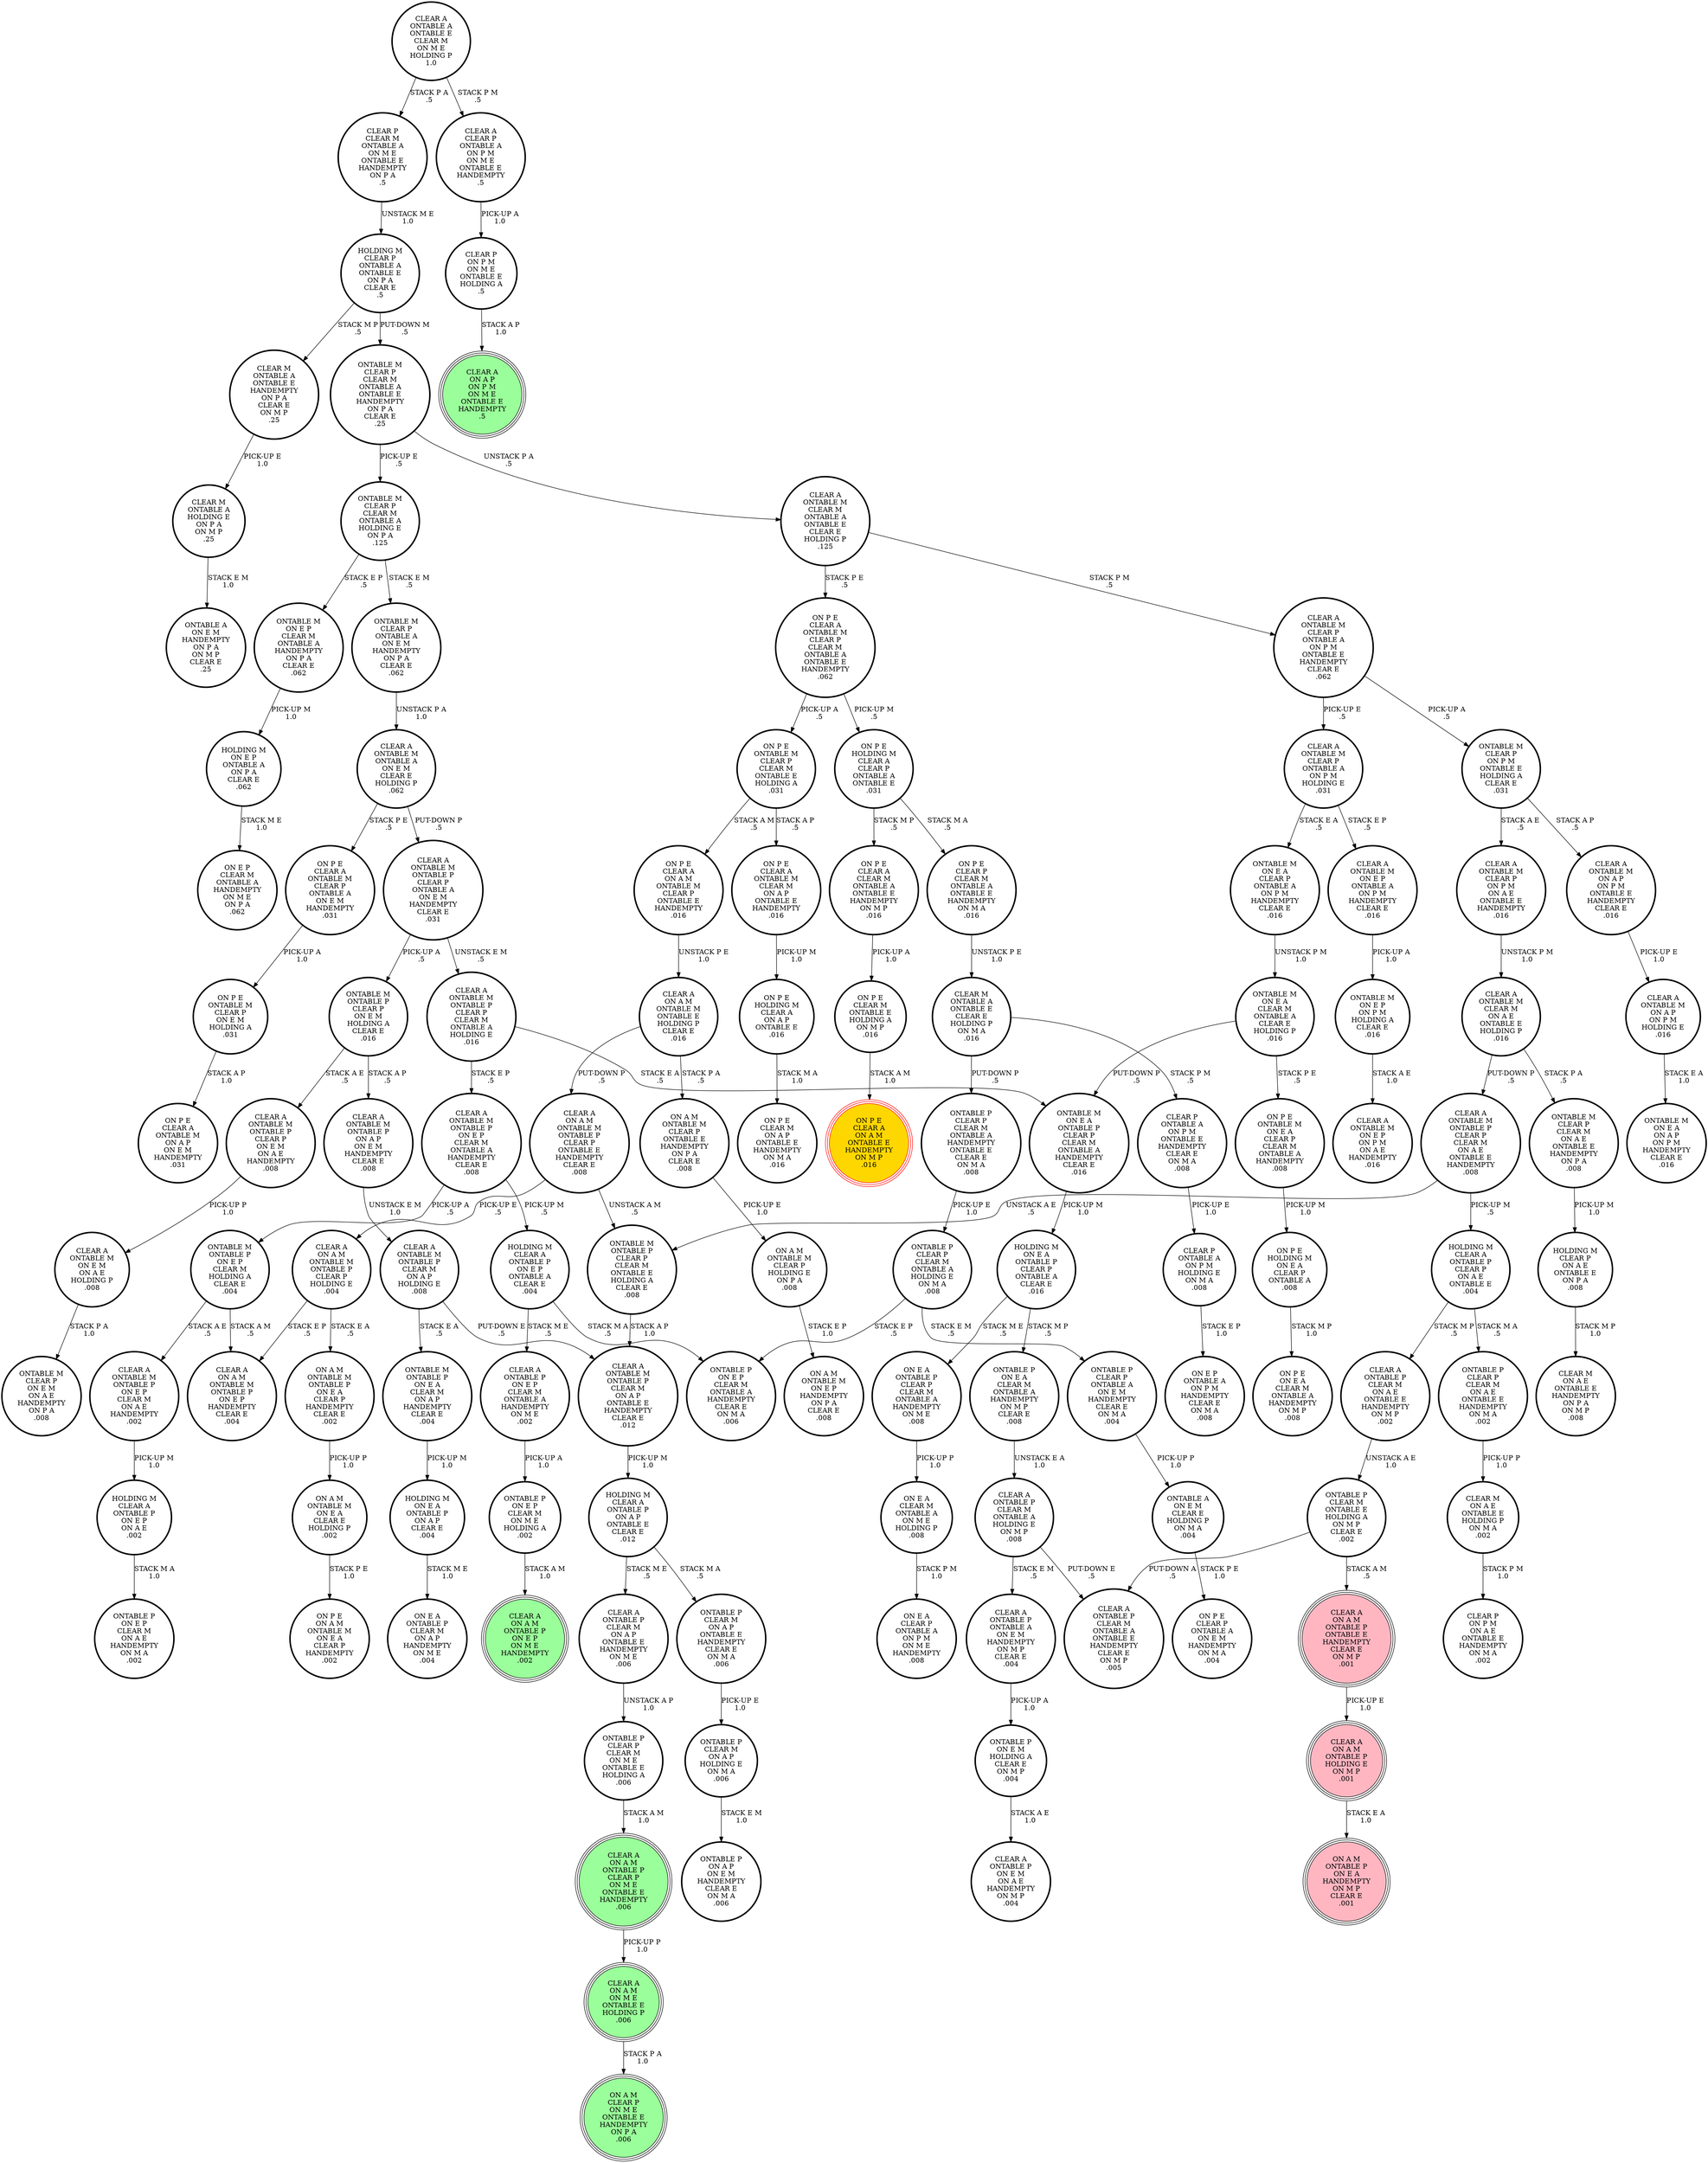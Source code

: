 digraph {
"CLEAR A\nONTABLE M\nCLEAR P\nONTABLE A\nON P M\nONTABLE E\nHANDEMPTY\nCLEAR E\n.062\n" -> "CLEAR A\nONTABLE M\nCLEAR P\nONTABLE A\nON P M\nHOLDING E\n.031\n"[label="PICK-UP E\n.5\n"];
"CLEAR A\nONTABLE M\nCLEAR P\nONTABLE A\nON P M\nONTABLE E\nHANDEMPTY\nCLEAR E\n.062\n" -> "ONTABLE M\nCLEAR P\nON P M\nONTABLE E\nHOLDING A\nCLEAR E\n.031\n"[label="PICK-UP A\n.5\n"];
"ONTABLE M\nON E A\nONTABLE P\nCLEAR P\nCLEAR M\nONTABLE A\nHANDEMPTY\nCLEAR E\n.016\n" -> "HOLDING M\nON E A\nONTABLE P\nCLEAR P\nONTABLE A\nCLEAR E\n.016\n"[label="PICK-UP M\n1.0\n"];
"ON A M\nONTABLE M\nON E A\nCLEAR E\nHOLDING P\n.002\n" -> "ON P E\nON A M\nONTABLE M\nON E A\nCLEAR P\nHANDEMPTY\n.002\n"[label="STACK P E\n1.0\n"];
"HOLDING M\nCLEAR P\nON A E\nONTABLE E\nON P A\n.008\n" -> "CLEAR M\nON A E\nONTABLE E\nHANDEMPTY\nON P A\nON M P\n.008\n"[label="STACK M P\n1.0\n"];
"ONTABLE P\nCLEAR P\nCLEAR M\nON A E\nONTABLE E\nHANDEMPTY\nON M A\n.002\n" -> "CLEAR M\nON A E\nONTABLE E\nHOLDING P\nON M A\n.002\n"[label="PICK-UP P\n1.0\n"];
"CLEAR A\nONTABLE P\nCLEAR M\nON A P\nONTABLE E\nHANDEMPTY\nON M E\n.006\n" -> "ONTABLE P\nCLEAR P\nCLEAR M\nON M E\nONTABLE E\nHOLDING A\n.006\n"[label="UNSTACK A P\n1.0\n"];
"CLEAR A\nONTABLE M\nONTABLE P\nCLEAR P\nCLEAR M\nONTABLE A\nHOLDING E\n.016\n" -> "ONTABLE M\nON E A\nONTABLE P\nCLEAR P\nCLEAR M\nONTABLE A\nHANDEMPTY\nCLEAR E\n.016\n"[label="STACK E A\n.5\n"];
"CLEAR A\nONTABLE M\nONTABLE P\nCLEAR P\nCLEAR M\nONTABLE A\nHOLDING E\n.016\n" -> "CLEAR A\nONTABLE M\nONTABLE P\nON E P\nCLEAR M\nONTABLE A\nHANDEMPTY\nCLEAR E\n.008\n"[label="STACK E P\n.5\n"];
"ONTABLE M\nON E P\nON P M\nHOLDING A\nCLEAR E\n.016\n" -> "CLEAR A\nONTABLE M\nON E P\nON P M\nON A E\nHANDEMPTY\n.016\n"[label="STACK A E\n1.0\n"];
"ON A M\nONTABLE M\nCLEAR P\nONTABLE E\nHANDEMPTY\nON P A\nCLEAR E\n.008\n" -> "ON A M\nONTABLE M\nCLEAR P\nHOLDING E\nON P A\n.008\n"[label="PICK-UP E\n1.0\n"];
"CLEAR A\nON A M\nONTABLE P\nONTABLE E\nHANDEMPTY\nCLEAR E\nON M P\n.001\n" -> "CLEAR A\nON A M\nONTABLE P\nHOLDING E\nON M P\n.001\n"[label="PICK-UP E\n1.0\n"];
"CLEAR A\nONTABLE M\nON E P\nONTABLE A\nON P M\nHANDEMPTY\nCLEAR E\n.016\n" -> "ONTABLE M\nON E P\nON P M\nHOLDING A\nCLEAR E\n.016\n"[label="PICK-UP A\n1.0\n"];
"ON P E\nCLEAR M\nONTABLE E\nHOLDING A\nON M P\n.016\n" -> "ON P E\nCLEAR A\nON A M\nONTABLE E\nHANDEMPTY\nON M P\n.016\n"[label="STACK A M\n1.0\n"];
"ON E A\nCLEAR M\nONTABLE A\nON M E\nHOLDING P\n.008\n" -> "ON E A\nCLEAR P\nONTABLE A\nON P M\nON M E\nHANDEMPTY\n.008\n"[label="STACK P M\n1.0\n"];
"CLEAR A\nONTABLE M\nONTABLE A\nON E M\nCLEAR E\nHOLDING P\n.062\n" -> "ON P E\nCLEAR A\nONTABLE M\nCLEAR P\nONTABLE A\nON E M\nHANDEMPTY\n.031\n"[label="STACK P E\n.5\n"];
"CLEAR A\nONTABLE M\nONTABLE A\nON E M\nCLEAR E\nHOLDING P\n.062\n" -> "CLEAR A\nONTABLE M\nONTABLE P\nCLEAR P\nONTABLE A\nON E M\nHANDEMPTY\nCLEAR E\n.031\n"[label="PUT-DOWN P\n.5\n"];
"HOLDING M\nCLEAR A\nONTABLE P\nCLEAR P\nON A E\nONTABLE E\n.004\n" -> "CLEAR A\nONTABLE P\nCLEAR M\nON A E\nONTABLE E\nHANDEMPTY\nON M P\n.002\n"[label="STACK M P\n.5\n"];
"HOLDING M\nCLEAR A\nONTABLE P\nCLEAR P\nON A E\nONTABLE E\n.004\n" -> "ONTABLE P\nCLEAR P\nCLEAR M\nON A E\nONTABLE E\nHANDEMPTY\nON M A\n.002\n"[label="STACK M A\n.5\n"];
"ONTABLE M\nONTABLE P\nCLEAR P\nON E M\nHOLDING A\nCLEAR E\n.016\n" -> "CLEAR A\nONTABLE M\nONTABLE P\nCLEAR P\nON E M\nON A E\nHANDEMPTY\n.008\n"[label="STACK A E\n.5\n"];
"ONTABLE M\nONTABLE P\nCLEAR P\nON E M\nHOLDING A\nCLEAR E\n.016\n" -> "CLEAR A\nONTABLE M\nONTABLE P\nON A P\nON E M\nHANDEMPTY\nCLEAR E\n.008\n"[label="STACK A P\n.5\n"];
"CLEAR P\nON P M\nON M E\nONTABLE E\nHOLDING A\n.5\n" -> "CLEAR A\nON A P\nON P M\nON M E\nONTABLE E\nHANDEMPTY\n.5\n"[label="STACK A P\n1.0\n"];
"ON P E\nHOLDING M\nCLEAR A\nON A P\nONTABLE E\n.016\n" -> "ON P E\nCLEAR M\nON A P\nONTABLE E\nHANDEMPTY\nON M A\n.016\n"[label="STACK M A\n1.0\n"];
"ONTABLE P\nCLEAR P\nCLEAR M\nON M E\nONTABLE E\nHOLDING A\n.006\n" -> "CLEAR A\nON A M\nONTABLE P\nCLEAR P\nON M E\nONTABLE E\nHANDEMPTY\n.006\n"[label="STACK A M\n1.0\n"];
"ON P E\nONTABLE M\nCLEAR P\nCLEAR M\nONTABLE E\nHOLDING A\n.031\n" -> "ON P E\nCLEAR A\nON A M\nONTABLE M\nCLEAR P\nONTABLE E\nHANDEMPTY\n.016\n"[label="STACK A M\n.5\n"];
"ON P E\nONTABLE M\nCLEAR P\nCLEAR M\nONTABLE E\nHOLDING A\n.031\n" -> "ON P E\nCLEAR A\nONTABLE M\nCLEAR M\nON A P\nONTABLE E\nHANDEMPTY\n.016\n"[label="STACK A P\n.5\n"];
"CLEAR A\nONTABLE P\nON E P\nCLEAR M\nONTABLE A\nHANDEMPTY\nON M E\n.002\n" -> "ONTABLE P\nON E P\nCLEAR M\nON M E\nHOLDING A\n.002\n"[label="PICK-UP A\n1.0\n"];
"ON P E\nCLEAR A\nONTABLE M\nCLEAR P\nCLEAR M\nONTABLE A\nONTABLE E\nHANDEMPTY\n.062\n" -> "ON P E\nHOLDING M\nCLEAR A\nCLEAR P\nONTABLE A\nONTABLE E\n.031\n"[label="PICK-UP M\n.5\n"];
"ON P E\nCLEAR A\nONTABLE M\nCLEAR P\nCLEAR M\nONTABLE A\nONTABLE E\nHANDEMPTY\n.062\n" -> "ON P E\nONTABLE M\nCLEAR P\nCLEAR M\nONTABLE E\nHOLDING A\n.031\n"[label="PICK-UP A\n.5\n"];
"ONTABLE P\nCLEAR P\nONTABLE A\nON E M\nHANDEMPTY\nCLEAR E\nON M A\n.004\n" -> "ONTABLE A\nON E M\nCLEAR E\nHOLDING P\nON M A\n.004\n"[label="PICK-UP P\n1.0\n"];
"ONTABLE M\nON E A\nCLEAR M\nONTABLE A\nCLEAR E\nHOLDING P\n.016\n" -> "ONTABLE M\nON E A\nONTABLE P\nCLEAR P\nCLEAR M\nONTABLE A\nHANDEMPTY\nCLEAR E\n.016\n"[label="PUT-DOWN P\n.5\n"];
"ONTABLE M\nON E A\nCLEAR M\nONTABLE A\nCLEAR E\nHOLDING P\n.016\n" -> "ON P E\nONTABLE M\nON E A\nCLEAR P\nCLEAR M\nONTABLE A\nHANDEMPTY\n.008\n"[label="STACK P E\n.5\n"];
"ON A M\nONTABLE M\nONTABLE P\nON E A\nCLEAR P\nHANDEMPTY\nCLEAR E\n.002\n" -> "ON A M\nONTABLE M\nON E A\nCLEAR E\nHOLDING P\n.002\n"[label="PICK-UP P\n1.0\n"];
"CLEAR M\nONTABLE A\nHOLDING E\nON P A\nON M P\n.25\n" -> "ONTABLE A\nON E M\nHANDEMPTY\nON P A\nON M P\nCLEAR E\n.25\n"[label="STACK E M\n1.0\n"];
"CLEAR A\nONTABLE M\nONTABLE P\nCLEAR M\nON A P\nHOLDING E\n.008\n" -> "ONTABLE M\nONTABLE P\nON E A\nCLEAR M\nON A P\nHANDEMPTY\nCLEAR E\n.004\n"[label="STACK E A\n.5\n"];
"CLEAR A\nONTABLE M\nONTABLE P\nCLEAR M\nON A P\nHOLDING E\n.008\n" -> "CLEAR A\nONTABLE M\nONTABLE P\nCLEAR M\nON A P\nONTABLE E\nHANDEMPTY\nCLEAR E\n.012\n"[label="PUT-DOWN E\n.5\n"];
"ONTABLE M\nONTABLE P\nCLEAR P\nCLEAR M\nONTABLE E\nHOLDING A\nCLEAR E\n.008\n" -> "CLEAR A\nONTABLE M\nONTABLE P\nCLEAR M\nON A P\nONTABLE E\nHANDEMPTY\nCLEAR E\n.012\n"[label="STACK A P\n1.0\n"];
"ONTABLE P\nON E A\nCLEAR M\nONTABLE A\nHANDEMPTY\nON M P\nCLEAR E\n.008\n" -> "CLEAR A\nONTABLE P\nCLEAR M\nONTABLE A\nHOLDING E\nON M P\n.008\n"[label="UNSTACK E A\n1.0\n"];
"CLEAR A\nON A M\nONTABLE M\nONTABLE P\nCLEAR P\nHOLDING E\n.004\n" -> "ON A M\nONTABLE M\nONTABLE P\nON E A\nCLEAR P\nHANDEMPTY\nCLEAR E\n.002\n"[label="STACK E A\n.5\n"];
"CLEAR A\nON A M\nONTABLE M\nONTABLE P\nCLEAR P\nHOLDING E\n.004\n" -> "CLEAR A\nON A M\nONTABLE M\nONTABLE P\nON E P\nHANDEMPTY\nCLEAR E\n.004\n"[label="STACK E P\n.5\n"];
"CLEAR M\nONTABLE A\nONTABLE E\nCLEAR E\nHOLDING P\nON M A\n.016\n" -> "ONTABLE P\nCLEAR P\nCLEAR M\nONTABLE A\nHANDEMPTY\nONTABLE E\nCLEAR E\nON M A\n.008\n"[label="PUT-DOWN P\n.5\n"];
"CLEAR M\nONTABLE A\nONTABLE E\nCLEAR E\nHOLDING P\nON M A\n.016\n" -> "CLEAR P\nONTABLE A\nON P M\nONTABLE E\nHANDEMPTY\nCLEAR E\nON M A\n.008\n"[label="STACK P M\n.5\n"];
"ONTABLE M\nONTABLE P\nON E P\nCLEAR M\nHOLDING A\nCLEAR E\n.004\n" -> "CLEAR A\nON A M\nONTABLE M\nONTABLE P\nON E P\nHANDEMPTY\nCLEAR E\n.004\n"[label="STACK A M\n.5\n"];
"ONTABLE M\nONTABLE P\nON E P\nCLEAR M\nHOLDING A\nCLEAR E\n.004\n" -> "CLEAR A\nONTABLE M\nONTABLE P\nON E P\nCLEAR M\nON A E\nHANDEMPTY\n.002\n"[label="STACK A E\n.5\n"];
"ONTABLE P\nON E P\nCLEAR M\nON M E\nHOLDING A\n.002\n" -> "CLEAR A\nON A M\nONTABLE P\nON E P\nON M E\nHANDEMPTY\n.002\n"[label="STACK A M\n1.0\n"];
"ONTABLE M\nON E A\nCLEAR P\nONTABLE A\nON P M\nHANDEMPTY\nCLEAR E\n.016\n" -> "ONTABLE M\nON E A\nCLEAR M\nONTABLE A\nCLEAR E\nHOLDING P\n.016\n"[label="UNSTACK P M\n1.0\n"];
"CLEAR A\nONTABLE M\nONTABLE P\nCLEAR P\nCLEAR M\nON A E\nONTABLE E\nHANDEMPTY\n.008\n" -> "HOLDING M\nCLEAR A\nONTABLE P\nCLEAR P\nON A E\nONTABLE E\n.004\n"[label="PICK-UP M\n.5\n"];
"CLEAR A\nONTABLE M\nONTABLE P\nCLEAR P\nCLEAR M\nON A E\nONTABLE E\nHANDEMPTY\n.008\n" -> "ONTABLE M\nONTABLE P\nCLEAR P\nCLEAR M\nONTABLE E\nHOLDING A\nCLEAR E\n.008\n"[label="UNSTACK A E\n.5\n"];
"HOLDING M\nCLEAR A\nONTABLE P\nON A P\nONTABLE E\nCLEAR E\n.012\n" -> "ONTABLE P\nCLEAR M\nON A P\nONTABLE E\nHANDEMPTY\nCLEAR E\nON M A\n.006\n"[label="STACK M A\n.5\n"];
"HOLDING M\nCLEAR A\nONTABLE P\nON A P\nONTABLE E\nCLEAR E\n.012\n" -> "CLEAR A\nONTABLE P\nCLEAR M\nON A P\nONTABLE E\nHANDEMPTY\nON M E\n.006\n"[label="STACK M E\n.5\n"];
"ONTABLE P\nCLEAR M\nON A P\nHOLDING E\nON M A\n.006\n" -> "ONTABLE P\nON A P\nON E M\nHANDEMPTY\nCLEAR E\nON M A\n.006\n"[label="STACK E M\n1.0\n"];
"ONTABLE P\nCLEAR M\nON A P\nONTABLE E\nHANDEMPTY\nCLEAR E\nON M A\n.006\n" -> "ONTABLE P\nCLEAR M\nON A P\nHOLDING E\nON M A\n.006\n"[label="PICK-UP E\n1.0\n"];
"ONTABLE M\nCLEAR P\nONTABLE A\nON E M\nHANDEMPTY\nON P A\nCLEAR E\n.062\n" -> "CLEAR A\nONTABLE M\nONTABLE A\nON E M\nCLEAR E\nHOLDING P\n.062\n"[label="UNSTACK P A\n1.0\n"];
"ON P E\nCLEAR A\nON A M\nONTABLE M\nCLEAR P\nONTABLE E\nHANDEMPTY\n.016\n" -> "CLEAR A\nON A M\nONTABLE M\nONTABLE E\nHOLDING P\nCLEAR E\n.016\n"[label="UNSTACK P E\n1.0\n"];
"ONTABLE M\nONTABLE P\nON E A\nCLEAR M\nON A P\nHANDEMPTY\nCLEAR E\n.004\n" -> "HOLDING M\nON E A\nONTABLE P\nON A P\nCLEAR E\n.004\n"[label="PICK-UP M\n1.0\n"];
"ONTABLE P\nON E M\nHOLDING A\nCLEAR E\nON M P\n.004\n" -> "CLEAR A\nONTABLE P\nON E M\nON A E\nHANDEMPTY\nON M P\n.004\n"[label="STACK A E\n1.0\n"];
"ON P E\nCLEAR A\nONTABLE M\nCLEAR P\nONTABLE A\nON E M\nHANDEMPTY\n.031\n" -> "ON P E\nONTABLE M\nCLEAR P\nON E M\nHOLDING A\n.031\n"[label="PICK-UP A\n1.0\n"];
"ONTABLE P\nCLEAR P\nCLEAR M\nONTABLE A\nHANDEMPTY\nONTABLE E\nCLEAR E\nON M A\n.008\n" -> "ONTABLE P\nCLEAR P\nCLEAR M\nONTABLE A\nHOLDING E\nON M A\n.008\n"[label="PICK-UP E\n1.0\n"];
"ONTABLE A\nON E M\nCLEAR E\nHOLDING P\nON M A\n.004\n" -> "ON P E\nCLEAR P\nONTABLE A\nON E M\nHANDEMPTY\nON M A\n.004\n"[label="STACK P E\n1.0\n"];
"ON P E\nCLEAR A\nCLEAR M\nONTABLE A\nONTABLE E\nHANDEMPTY\nON M P\n.016\n" -> "ON P E\nCLEAR M\nONTABLE E\nHOLDING A\nON M P\n.016\n"[label="PICK-UP A\n1.0\n"];
"ON P E\nHOLDING M\nON E A\nCLEAR P\nONTABLE A\n.008\n" -> "ON P E\nON E A\nCLEAR M\nONTABLE A\nHANDEMPTY\nON M P\n.008\n"[label="STACK M P\n1.0\n"];
"CLEAR A\nONTABLE M\nONTABLE P\nON A P\nON E M\nHANDEMPTY\nCLEAR E\n.008\n" -> "CLEAR A\nONTABLE M\nONTABLE P\nCLEAR M\nON A P\nHOLDING E\n.008\n"[label="UNSTACK E M\n1.0\n"];
"CLEAR M\nONTABLE A\nONTABLE E\nHANDEMPTY\nON P A\nCLEAR E\nON M P\n.25\n" -> "CLEAR M\nONTABLE A\nHOLDING E\nON P A\nON M P\n.25\n"[label="PICK-UP E\n1.0\n"];
"ON E A\nONTABLE P\nCLEAR P\nCLEAR M\nONTABLE A\nHANDEMPTY\nON M E\n.008\n" -> "ON E A\nCLEAR M\nONTABLE A\nON M E\nHOLDING P\n.008\n"[label="PICK-UP P\n1.0\n"];
"CLEAR A\nONTABLE M\nON A P\nON P M\nHOLDING E\n.016\n" -> "ONTABLE M\nON E A\nON A P\nON P M\nHANDEMPTY\nCLEAR E\n.016\n"[label="STACK E A\n1.0\n"];
"ONTABLE M\nON E P\nCLEAR M\nONTABLE A\nHANDEMPTY\nON P A\nCLEAR E\n.062\n" -> "HOLDING M\nON E P\nONTABLE A\nON P A\nCLEAR E\n.062\n"[label="PICK-UP M\n1.0\n"];
"ON P E\nONTABLE M\nON E A\nCLEAR P\nCLEAR M\nONTABLE A\nHANDEMPTY\n.008\n" -> "ON P E\nHOLDING M\nON E A\nCLEAR P\nONTABLE A\n.008\n"[label="PICK-UP M\n1.0\n"];
"CLEAR A\nONTABLE M\nONTABLE P\nCLEAR M\nON A P\nONTABLE E\nHANDEMPTY\nCLEAR E\n.012\n" -> "HOLDING M\nCLEAR A\nONTABLE P\nON A P\nONTABLE E\nCLEAR E\n.012\n"[label="PICK-UP M\n1.0\n"];
"CLEAR A\nONTABLE P\nCLEAR M\nONTABLE A\nHOLDING E\nON M P\n.008\n" -> "CLEAR A\nONTABLE P\nONTABLE A\nON E M\nHANDEMPTY\nON M P\nCLEAR E\n.004\n"[label="STACK E M\n.5\n"];
"CLEAR A\nONTABLE P\nCLEAR M\nONTABLE A\nHOLDING E\nON M P\n.008\n" -> "CLEAR A\nONTABLE P\nCLEAR M\nONTABLE A\nONTABLE E\nHANDEMPTY\nCLEAR E\nON M P\n.005\n"[label="PUT-DOWN E\n.5\n"];
"ON P E\nCLEAR A\nONTABLE M\nCLEAR M\nON A P\nONTABLE E\nHANDEMPTY\n.016\n" -> "ON P E\nHOLDING M\nCLEAR A\nON A P\nONTABLE E\n.016\n"[label="PICK-UP M\n1.0\n"];
"CLEAR A\nONTABLE M\nONTABLE P\nON E P\nCLEAR M\nON A E\nHANDEMPTY\n.002\n" -> "HOLDING M\nCLEAR A\nONTABLE P\nON E P\nON A E\n.002\n"[label="PICK-UP M\n1.0\n"];
"CLEAR A\nON A M\nONTABLE P\nHOLDING E\nON M P\n.001\n" -> "ON A M\nONTABLE P\nON E A\nHANDEMPTY\nON M P\nCLEAR E\n.001\n"[label="STACK E A\n1.0\n"];
"CLEAR A\nONTABLE P\nONTABLE A\nON E M\nHANDEMPTY\nON M P\nCLEAR E\n.004\n" -> "ONTABLE P\nON E M\nHOLDING A\nCLEAR E\nON M P\n.004\n"[label="PICK-UP A\n1.0\n"];
"CLEAR P\nONTABLE A\nON P M\nHOLDING E\nON M A\n.008\n" -> "ON E P\nONTABLE A\nON P M\nHANDEMPTY\nCLEAR E\nON M A\n.008\n"[label="STACK E P\n1.0\n"];
"ONTABLE P\nCLEAR P\nCLEAR M\nONTABLE A\nHOLDING E\nON M A\n.008\n" -> "ONTABLE P\nON E P\nCLEAR M\nONTABLE A\nHANDEMPTY\nCLEAR E\nON M A\n.006\n"[label="STACK E P\n.5\n"];
"ONTABLE P\nCLEAR P\nCLEAR M\nONTABLE A\nHOLDING E\nON M A\n.008\n" -> "ONTABLE P\nCLEAR P\nONTABLE A\nON E M\nHANDEMPTY\nCLEAR E\nON M A\n.004\n"[label="STACK E M\n.5\n"];
"CLEAR A\nONTABLE M\nON E M\nON A E\nHOLDING P\n.008\n" -> "ONTABLE M\nCLEAR P\nON E M\nON A E\nHANDEMPTY\nON P A\n.008\n"[label="STACK P A\n1.0\n"];
"ONTABLE M\nCLEAR P\nCLEAR M\nONTABLE A\nONTABLE E\nHANDEMPTY\nON P A\nCLEAR E\n.25\n" -> "CLEAR A\nONTABLE M\nCLEAR M\nONTABLE A\nONTABLE E\nCLEAR E\nHOLDING P\n.125\n"[label="UNSTACK P A\n.5\n"];
"ONTABLE M\nCLEAR P\nCLEAR M\nONTABLE A\nONTABLE E\nHANDEMPTY\nON P A\nCLEAR E\n.25\n" -> "ONTABLE M\nCLEAR P\nCLEAR M\nONTABLE A\nHOLDING E\nON P A\n.125\n"[label="PICK-UP E\n.5\n"];
"ON A M\nONTABLE M\nCLEAR P\nHOLDING E\nON P A\n.008\n" -> "ON A M\nONTABLE M\nON E P\nHANDEMPTY\nON P A\nCLEAR E\n.008\n"[label="STACK E P\n1.0\n"];
"ONTABLE P\nCLEAR M\nONTABLE E\nHOLDING A\nON M P\nCLEAR E\n.002\n" -> "CLEAR A\nON A M\nONTABLE P\nONTABLE E\nHANDEMPTY\nCLEAR E\nON M P\n.001\n"[label="STACK A M\n.5\n"];
"ONTABLE P\nCLEAR M\nONTABLE E\nHOLDING A\nON M P\nCLEAR E\n.002\n" -> "CLEAR A\nONTABLE P\nCLEAR M\nONTABLE A\nONTABLE E\nHANDEMPTY\nCLEAR E\nON M P\n.005\n"[label="PUT-DOWN A\n.5\n"];
"CLEAR M\nON A E\nONTABLE E\nHOLDING P\nON M A\n.002\n" -> "CLEAR P\nON P M\nON A E\nONTABLE E\nHANDEMPTY\nON M A\n.002\n"[label="STACK P M\n1.0\n"];
"CLEAR A\nON A M\nONTABLE M\nONTABLE P\nCLEAR P\nONTABLE E\nHANDEMPTY\nCLEAR E\n.008\n" -> "ONTABLE M\nONTABLE P\nCLEAR P\nCLEAR M\nONTABLE E\nHOLDING A\nCLEAR E\n.008\n"[label="UNSTACK A M\n.5\n"];
"CLEAR A\nON A M\nONTABLE M\nONTABLE P\nCLEAR P\nONTABLE E\nHANDEMPTY\nCLEAR E\n.008\n" -> "CLEAR A\nON A M\nONTABLE M\nONTABLE P\nCLEAR P\nHOLDING E\n.004\n"[label="PICK-UP E\n.5\n"];
"CLEAR A\nON A M\nON M E\nONTABLE E\nHOLDING P\n.006\n" -> "ON A M\nCLEAR P\nON M E\nONTABLE E\nHANDEMPTY\nON P A\n.006\n"[label="STACK P A\n1.0\n"];
"CLEAR A\nON A M\nONTABLE M\nONTABLE E\nHOLDING P\nCLEAR E\n.016\n" -> "ON A M\nONTABLE M\nCLEAR P\nONTABLE E\nHANDEMPTY\nON P A\nCLEAR E\n.008\n"[label="STACK P A\n.5\n"];
"CLEAR A\nON A M\nONTABLE M\nONTABLE E\nHOLDING P\nCLEAR E\n.016\n" -> "CLEAR A\nON A M\nONTABLE M\nONTABLE P\nCLEAR P\nONTABLE E\nHANDEMPTY\nCLEAR E\n.008\n"[label="PUT-DOWN P\n.5\n"];
"ONTABLE M\nCLEAR P\nON P M\nONTABLE E\nHOLDING A\nCLEAR E\n.031\n" -> "CLEAR A\nONTABLE M\nCLEAR P\nON P M\nON A E\nONTABLE E\nHANDEMPTY\n.016\n"[label="STACK A E\n.5\n"];
"ONTABLE M\nCLEAR P\nON P M\nONTABLE E\nHOLDING A\nCLEAR E\n.031\n" -> "CLEAR A\nONTABLE M\nON A P\nON P M\nONTABLE E\nHANDEMPTY\nCLEAR E\n.016\n"[label="STACK A P\n.5\n"];
"ONTABLE M\nCLEAR P\nCLEAR M\nONTABLE A\nHOLDING E\nON P A\n.125\n" -> "ONTABLE M\nON E P\nCLEAR M\nONTABLE A\nHANDEMPTY\nON P A\nCLEAR E\n.062\n"[label="STACK E P\n.5\n"];
"ONTABLE M\nCLEAR P\nCLEAR M\nONTABLE A\nHOLDING E\nON P A\n.125\n" -> "ONTABLE M\nCLEAR P\nONTABLE A\nON E M\nHANDEMPTY\nON P A\nCLEAR E\n.062\n"[label="STACK E M\n.5\n"];
"CLEAR A\nONTABLE M\nONTABLE P\nON E P\nCLEAR M\nONTABLE A\nHANDEMPTY\nCLEAR E\n.008\n" -> "HOLDING M\nCLEAR A\nONTABLE P\nON E P\nONTABLE A\nCLEAR E\n.004\n"[label="PICK-UP M\n.5\n"];
"CLEAR A\nONTABLE M\nONTABLE P\nON E P\nCLEAR M\nONTABLE A\nHANDEMPTY\nCLEAR E\n.008\n" -> "ONTABLE M\nONTABLE P\nON E P\nCLEAR M\nHOLDING A\nCLEAR E\n.004\n"[label="PICK-UP A\n.5\n"];
"CLEAR A\nONTABLE M\nCLEAR M\nON A E\nONTABLE E\nHOLDING P\n.016\n" -> "ONTABLE M\nCLEAR P\nCLEAR M\nON A E\nONTABLE E\nHANDEMPTY\nON P A\n.008\n"[label="STACK P A\n.5\n"];
"CLEAR A\nONTABLE M\nCLEAR M\nON A E\nONTABLE E\nHOLDING P\n.016\n" -> "CLEAR A\nONTABLE M\nONTABLE P\nCLEAR P\nCLEAR M\nON A E\nONTABLE E\nHANDEMPTY\n.008\n"[label="PUT-DOWN P\n.5\n"];
"ON P E\nONTABLE M\nCLEAR P\nON E M\nHOLDING A\n.031\n" -> "ON P E\nCLEAR A\nONTABLE M\nON A P\nON E M\nHANDEMPTY\n.031\n"[label="STACK A P\n1.0\n"];
"CLEAR A\nONTABLE M\nCLEAR P\nONTABLE A\nON P M\nHOLDING E\n.031\n" -> "CLEAR A\nONTABLE M\nON E P\nONTABLE A\nON P M\nHANDEMPTY\nCLEAR E\n.016\n"[label="STACK E P\n.5\n"];
"CLEAR A\nONTABLE M\nCLEAR P\nONTABLE A\nON P M\nHOLDING E\n.031\n" -> "ONTABLE M\nON E A\nCLEAR P\nONTABLE A\nON P M\nHANDEMPTY\nCLEAR E\n.016\n"[label="STACK E A\n.5\n"];
"CLEAR A\nONTABLE M\nCLEAR P\nON P M\nON A E\nONTABLE E\nHANDEMPTY\n.016\n" -> "CLEAR A\nONTABLE M\nCLEAR M\nON A E\nONTABLE E\nHOLDING P\n.016\n"[label="UNSTACK P M\n1.0\n"];
"CLEAR A\nCLEAR P\nONTABLE A\nON P M\nON M E\nONTABLE E\nHANDEMPTY\n.5\n" -> "CLEAR P\nON P M\nON M E\nONTABLE E\nHOLDING A\n.5\n"[label="PICK-UP A\n1.0\n"];
"CLEAR A\nONTABLE P\nCLEAR M\nON A E\nONTABLE E\nHANDEMPTY\nON M P\n.002\n" -> "ONTABLE P\nCLEAR M\nONTABLE E\nHOLDING A\nON M P\nCLEAR E\n.002\n"[label="UNSTACK A E\n1.0\n"];
"CLEAR A\nONTABLE M\nON A P\nON P M\nONTABLE E\nHANDEMPTY\nCLEAR E\n.016\n" -> "CLEAR A\nONTABLE M\nON A P\nON P M\nHOLDING E\n.016\n"[label="PICK-UP E\n1.0\n"];
"CLEAR P\nONTABLE A\nON P M\nONTABLE E\nHANDEMPTY\nCLEAR E\nON M A\n.008\n" -> "CLEAR P\nONTABLE A\nON P M\nHOLDING E\nON M A\n.008\n"[label="PICK-UP E\n1.0\n"];
"CLEAR A\nONTABLE M\nCLEAR M\nONTABLE A\nONTABLE E\nCLEAR E\nHOLDING P\n.125\n" -> "ON P E\nCLEAR A\nONTABLE M\nCLEAR P\nCLEAR M\nONTABLE A\nONTABLE E\nHANDEMPTY\n.062\n"[label="STACK P E\n.5\n"];
"CLEAR A\nONTABLE M\nCLEAR M\nONTABLE A\nONTABLE E\nCLEAR E\nHOLDING P\n.125\n" -> "CLEAR A\nONTABLE M\nCLEAR P\nONTABLE A\nON P M\nONTABLE E\nHANDEMPTY\nCLEAR E\n.062\n"[label="STACK P M\n.5\n"];
"CLEAR P\nCLEAR M\nONTABLE A\nON M E\nONTABLE E\nHANDEMPTY\nON P A\n.5\n" -> "HOLDING M\nCLEAR P\nONTABLE A\nONTABLE E\nON P A\nCLEAR E\n.5\n"[label="UNSTACK M E\n1.0\n"];
"CLEAR A\nON A M\nONTABLE P\nCLEAR P\nON M E\nONTABLE E\nHANDEMPTY\n.006\n" -> "CLEAR A\nON A M\nON M E\nONTABLE E\nHOLDING P\n.006\n"[label="PICK-UP P\n1.0\n"];
"HOLDING M\nCLEAR A\nONTABLE P\nON E P\nONTABLE A\nCLEAR E\n.004\n" -> "CLEAR A\nONTABLE P\nON E P\nCLEAR M\nONTABLE A\nHANDEMPTY\nON M E\n.002\n"[label="STACK M E\n.5\n"];
"HOLDING M\nCLEAR A\nONTABLE P\nON E P\nONTABLE A\nCLEAR E\n.004\n" -> "ONTABLE P\nON E P\nCLEAR M\nONTABLE A\nHANDEMPTY\nCLEAR E\nON M A\n.006\n"[label="STACK M A\n.5\n"];
"HOLDING M\nON E A\nONTABLE P\nON A P\nCLEAR E\n.004\n" -> "ON E A\nONTABLE P\nCLEAR M\nON A P\nHANDEMPTY\nON M E\n.004\n"[label="STACK M E\n1.0\n"];
"ONTABLE M\nCLEAR P\nCLEAR M\nON A E\nONTABLE E\nHANDEMPTY\nON P A\n.008\n" -> "HOLDING M\nCLEAR P\nON A E\nONTABLE E\nON P A\n.008\n"[label="PICK-UP M\n1.0\n"];
"HOLDING M\nCLEAR P\nONTABLE A\nONTABLE E\nON P A\nCLEAR E\n.5\n" -> "ONTABLE M\nCLEAR P\nCLEAR M\nONTABLE A\nONTABLE E\nHANDEMPTY\nON P A\nCLEAR E\n.25\n"[label="PUT-DOWN M\n.5\n"];
"HOLDING M\nCLEAR P\nONTABLE A\nONTABLE E\nON P A\nCLEAR E\n.5\n" -> "CLEAR M\nONTABLE A\nONTABLE E\nHANDEMPTY\nON P A\nCLEAR E\nON M P\n.25\n"[label="STACK M P\n.5\n"];
"CLEAR A\nONTABLE M\nONTABLE P\nCLEAR P\nONTABLE A\nON E M\nHANDEMPTY\nCLEAR E\n.031\n" -> "CLEAR A\nONTABLE M\nONTABLE P\nCLEAR P\nCLEAR M\nONTABLE A\nHOLDING E\n.016\n"[label="UNSTACK E M\n.5\n"];
"CLEAR A\nONTABLE M\nONTABLE P\nCLEAR P\nONTABLE A\nON E M\nHANDEMPTY\nCLEAR E\n.031\n" -> "ONTABLE M\nONTABLE P\nCLEAR P\nON E M\nHOLDING A\nCLEAR E\n.016\n"[label="PICK-UP A\n.5\n"];
"HOLDING M\nON E A\nONTABLE P\nCLEAR P\nONTABLE A\nCLEAR E\n.016\n" -> "ONTABLE P\nON E A\nCLEAR M\nONTABLE A\nHANDEMPTY\nON M P\nCLEAR E\n.008\n"[label="STACK M P\n.5\n"];
"HOLDING M\nON E A\nONTABLE P\nCLEAR P\nONTABLE A\nCLEAR E\n.016\n" -> "ON E A\nONTABLE P\nCLEAR P\nCLEAR M\nONTABLE A\nHANDEMPTY\nON M E\n.008\n"[label="STACK M E\n.5\n"];
"CLEAR A\nONTABLE A\nONTABLE E\nCLEAR M\nON M E\nHOLDING P\n1.0\n" -> "CLEAR A\nCLEAR P\nONTABLE A\nON P M\nON M E\nONTABLE E\nHANDEMPTY\n.5\n"[label="STACK P M\n.5\n"];
"CLEAR A\nONTABLE A\nONTABLE E\nCLEAR M\nON M E\nHOLDING P\n1.0\n" -> "CLEAR P\nCLEAR M\nONTABLE A\nON M E\nONTABLE E\nHANDEMPTY\nON P A\n.5\n"[label="STACK P A\n.5\n"];
"ON P E\nHOLDING M\nCLEAR A\nCLEAR P\nONTABLE A\nONTABLE E\n.031\n" -> "ON P E\nCLEAR A\nCLEAR M\nONTABLE A\nONTABLE E\nHANDEMPTY\nON M P\n.016\n"[label="STACK M P\n.5\n"];
"ON P E\nHOLDING M\nCLEAR A\nCLEAR P\nONTABLE A\nONTABLE E\n.031\n" -> "ON P E\nCLEAR P\nCLEAR M\nONTABLE A\nONTABLE E\nHANDEMPTY\nON M A\n.016\n"[label="STACK M A\n.5\n"];
"ON P E\nCLEAR P\nCLEAR M\nONTABLE A\nONTABLE E\nHANDEMPTY\nON M A\n.016\n" -> "CLEAR M\nONTABLE A\nONTABLE E\nCLEAR E\nHOLDING P\nON M A\n.016\n"[label="UNSTACK P E\n1.0\n"];
"HOLDING M\nON E P\nONTABLE A\nON P A\nCLEAR E\n.062\n" -> "ON E P\nCLEAR M\nONTABLE A\nHANDEMPTY\nON M E\nON P A\n.062\n"[label="STACK M E\n1.0\n"];
"CLEAR A\nONTABLE M\nONTABLE P\nCLEAR P\nON E M\nON A E\nHANDEMPTY\n.008\n" -> "CLEAR A\nONTABLE M\nON E M\nON A E\nHOLDING P\n.008\n"[label="PICK-UP P\n1.0\n"];
"HOLDING M\nCLEAR A\nONTABLE P\nON E P\nON A E\n.002\n" -> "ONTABLE P\nON E P\nCLEAR M\nON A E\nHANDEMPTY\nON M A\n.002\n"[label="STACK M A\n1.0\n"];
"ON A M\nONTABLE P\nON E A\nHANDEMPTY\nON M P\nCLEAR E\n.001\n" [shape=circle, style=filled, fillcolor=lightpink, peripheries=3];
"ON P E\nCLEAR M\nON A P\nONTABLE E\nHANDEMPTY\nON M A\n.016\n" [shape=circle, penwidth=3];
"CLEAR A\nONTABLE P\nON E M\nON A E\nHANDEMPTY\nON M P\n.004\n" [shape=circle, penwidth=3];
"ON E A\nONTABLE P\nCLEAR M\nON A P\nHANDEMPTY\nON M E\n.004\n" [shape=circle, penwidth=3];
"ON P E\nON A M\nONTABLE M\nON E A\nCLEAR P\nHANDEMPTY\n.002\n" [shape=circle, penwidth=3];
"ON P E\nON E A\nCLEAR M\nONTABLE A\nHANDEMPTY\nON M P\n.008\n" [shape=circle, penwidth=3];
"CLEAR A\nON A P\nON P M\nON M E\nONTABLE E\nHANDEMPTY\n.5\n" [shape=circle, style=filled, fillcolor=palegreen1, peripheries=3];
"ON A M\nCLEAR P\nON M E\nONTABLE E\nHANDEMPTY\nON P A\n.006\n" [shape=circle, style=filled, fillcolor=palegreen1, peripheries=3];
"ONTABLE P\nON E P\nCLEAR M\nONTABLE A\nHANDEMPTY\nCLEAR E\nON M A\n.006\n" [shape=circle, penwidth=3];
"ON P E\nCLEAR A\nONTABLE M\nON A P\nON E M\nHANDEMPTY\n.031\n" [shape=circle, penwidth=3];
"ONTABLE P\nON A P\nON E M\nHANDEMPTY\nCLEAR E\nON M A\n.006\n" [shape=circle, penwidth=3];
"ONTABLE A\nON E M\nHANDEMPTY\nON P A\nON M P\nCLEAR E\n.25\n" [shape=circle, penwidth=3];
"CLEAR A\nONTABLE P\nCLEAR M\nONTABLE A\nONTABLE E\nHANDEMPTY\nCLEAR E\nON M P\n.005\n" [shape=circle, penwidth=3];
"CLEAR A\nON A M\nONTABLE P\nON E P\nON M E\nHANDEMPTY\n.002\n" [shape=circle, style=filled, fillcolor=palegreen1, peripheries=3];
"CLEAR M\nON A E\nONTABLE E\nHANDEMPTY\nON P A\nON M P\n.008\n" [shape=circle, penwidth=3];
"ON A M\nONTABLE M\nON E P\nHANDEMPTY\nON P A\nCLEAR E\n.008\n" [shape=circle, penwidth=3];
"ON P E\nCLEAR A\nON A M\nONTABLE E\nHANDEMPTY\nON M P\n.016\n" [shape=circle, style=filled color=red, fillcolor=gold, peripheries=3];
"CLEAR A\nONTABLE M\nON E P\nON P M\nON A E\nHANDEMPTY\n.016\n" [shape=circle, penwidth=3];
"CLEAR A\nON A M\nONTABLE M\nONTABLE P\nON E P\nHANDEMPTY\nCLEAR E\n.004\n" [shape=circle, penwidth=3];
"ON E P\nCLEAR M\nONTABLE A\nHANDEMPTY\nON M E\nON P A\n.062\n" [shape=circle, penwidth=3];
"ONTABLE M\nCLEAR P\nON E M\nON A E\nHANDEMPTY\nON P A\n.008\n" [shape=circle, penwidth=3];
"ONTABLE M\nON E A\nON A P\nON P M\nHANDEMPTY\nCLEAR E\n.016\n" [shape=circle, penwidth=3];
"ONTABLE P\nON E P\nCLEAR M\nON A E\nHANDEMPTY\nON M A\n.002\n" [shape=circle, penwidth=3];
"CLEAR P\nON P M\nON A E\nONTABLE E\nHANDEMPTY\nON M A\n.002\n" [shape=circle, penwidth=3];
"ON E A\nCLEAR P\nONTABLE A\nON P M\nON M E\nHANDEMPTY\n.008\n" [shape=circle, penwidth=3];
"ON E P\nONTABLE A\nON P M\nHANDEMPTY\nCLEAR E\nON M A\n.008\n" [shape=circle, penwidth=3];
"ON P E\nCLEAR P\nONTABLE A\nON E M\nHANDEMPTY\nON M A\n.004\n" [shape=circle, penwidth=3];
"CLEAR A\nONTABLE M\nONTABLE P\nCLEAR P\nCLEAR M\nON A E\nONTABLE E\nHANDEMPTY\n.008\n" [shape=circle, penwidth=3];
"ONTABLE M\nCLEAR P\nCLEAR M\nONTABLE A\nONTABLE E\nHANDEMPTY\nON P A\nCLEAR E\n.25\n" [shape=circle, penwidth=3];
"ONTABLE M\nONTABLE P\nCLEAR P\nON E M\nHOLDING A\nCLEAR E\n.016\n" [shape=circle, penwidth=3];
"ONTABLE P\nCLEAR P\nCLEAR M\nON A E\nONTABLE E\nHANDEMPTY\nON M A\n.002\n" [shape=circle, penwidth=3];
"ONTABLE M\nONTABLE P\nCLEAR P\nCLEAR M\nONTABLE E\nHOLDING A\nCLEAR E\n.008\n" [shape=circle, penwidth=3];
"ON P E\nCLEAR P\nCLEAR M\nONTABLE A\nONTABLE E\nHANDEMPTY\nON M A\n.016\n" [shape=circle, penwidth=3];
"ON A M\nONTABLE P\nON E A\nHANDEMPTY\nON M P\nCLEAR E\n.001\n" [shape=circle, style=filled, fillcolor=lightpink, peripheries=3];
"CLEAR A\nONTABLE M\nON A P\nON P M\nHOLDING E\n.016\n" [shape=circle, penwidth=3];
"ON P E\nCLEAR M\nON A P\nONTABLE E\nHANDEMPTY\nON M A\n.016\n" [shape=circle, penwidth=3];
"CLEAR A\nONTABLE P\nON E M\nON A E\nHANDEMPTY\nON M P\n.004\n" [shape=circle, penwidth=3];
"ONTABLE P\nCLEAR M\nONTABLE E\nHOLDING A\nON M P\nCLEAR E\n.002\n" [shape=circle, penwidth=3];
"CLEAR A\nONTABLE P\nCLEAR M\nON A P\nONTABLE E\nHANDEMPTY\nON M E\n.006\n" [shape=circle, penwidth=3];
"ON E A\nONTABLE P\nCLEAR M\nON A P\nHANDEMPTY\nON M E\n.004\n" [shape=circle, penwidth=3];
"CLEAR A\nON A M\nONTABLE P\nCLEAR P\nON M E\nONTABLE E\nHANDEMPTY\n.006\n" [shape=circle, style=filled, fillcolor=palegreen1, peripheries=3];
"ONTABLE M\nON E A\nCLEAR P\nONTABLE A\nON P M\nHANDEMPTY\nCLEAR E\n.016\n" [shape=circle, penwidth=3];
"ON A M\nONTABLE M\nCLEAR P\nONTABLE E\nHANDEMPTY\nON P A\nCLEAR E\n.008\n" [shape=circle, penwidth=3];
"ON A M\nONTABLE M\nON E A\nCLEAR E\nHOLDING P\n.002\n" [shape=circle, penwidth=3];
"ONTABLE P\nCLEAR P\nONTABLE A\nON E M\nHANDEMPTY\nCLEAR E\nON M A\n.004\n" [shape=circle, penwidth=3];
"ON E A\nONTABLE P\nCLEAR P\nCLEAR M\nONTABLE A\nHANDEMPTY\nON M E\n.008\n" [shape=circle, penwidth=3];
"ON P E\nON A M\nONTABLE M\nON E A\nCLEAR P\nHANDEMPTY\n.002\n" [shape=circle, penwidth=3];
"ON P E\nON E A\nCLEAR M\nONTABLE A\nHANDEMPTY\nON M P\n.008\n" [shape=circle, penwidth=3];
"CLEAR A\nON A P\nON P M\nON M E\nONTABLE E\nHANDEMPTY\n.5\n" [shape=circle, style=filled, fillcolor=palegreen1, peripheries=3];
"ON A M\nCLEAR P\nON M E\nONTABLE E\nHANDEMPTY\nON P A\n.006\n" [shape=circle, style=filled, fillcolor=palegreen1, peripheries=3];
"ON P E\nONTABLE M\nCLEAR P\nCLEAR M\nONTABLE E\nHOLDING A\n.031\n" [shape=circle, penwidth=3];
"ONTABLE P\nON E P\nCLEAR M\nONTABLE A\nHANDEMPTY\nCLEAR E\nON M A\n.006\n" [shape=circle, penwidth=3];
"CLEAR A\nONTABLE P\nCLEAR M\nON A E\nONTABLE E\nHANDEMPTY\nON M P\n.002\n" [shape=circle, penwidth=3];
"ON P E\nCLEAR A\nONTABLE M\nCLEAR P\nCLEAR M\nONTABLE A\nONTABLE E\nHANDEMPTY\n.062\n" [shape=circle, penwidth=3];
"CLEAR A\nONTABLE M\nCLEAR M\nON A E\nONTABLE E\nHOLDING P\n.016\n" [shape=circle, penwidth=3];
"ONTABLE P\nON E M\nHOLDING A\nCLEAR E\nON M P\n.004\n" [shape=circle, penwidth=3];
"CLEAR M\nONTABLE A\nONTABLE E\nHANDEMPTY\nON P A\nCLEAR E\nON M P\n.25\n" [shape=circle, penwidth=3];
"CLEAR A\nONTABLE M\nCLEAR M\nONTABLE A\nONTABLE E\nCLEAR E\nHOLDING P\n.125\n" [shape=circle, penwidth=3];
"CLEAR A\nONTABLE P\nON E P\nCLEAR M\nONTABLE A\nHANDEMPTY\nON M E\n.002\n" [shape=circle, penwidth=3];
"CLEAR A\nONTABLE M\nCLEAR P\nONTABLE A\nON P M\nONTABLE E\nHANDEMPTY\nCLEAR E\n.062\n" [shape=circle, penwidth=3];
"CLEAR A\nONTABLE P\nONTABLE A\nON E M\nHANDEMPTY\nON M P\nCLEAR E\n.004\n" [shape=circle, penwidth=3];
"CLEAR M\nONTABLE A\nHOLDING E\nON P A\nON M P\n.25\n" [shape=circle, penwidth=3];
"CLEAR P\nONTABLE A\nON P M\nHOLDING E\nON M A\n.008\n" [shape=circle, penwidth=3];
"ONTABLE M\nCLEAR P\nCLEAR M\nON A E\nONTABLE E\nHANDEMPTY\nON P A\n.008\n" [shape=circle, penwidth=3];
"CLEAR A\nONTABLE M\nONTABLE P\nCLEAR M\nON A P\nHOLDING E\n.008\n" [shape=circle, penwidth=3];
"HOLDING M\nCLEAR A\nONTABLE P\nON A P\nONTABLE E\nCLEAR E\n.012\n" [shape=circle, penwidth=3];
"HOLDING M\nCLEAR A\nONTABLE P\nON E P\nON A E\n.002\n" [shape=circle, penwidth=3];
"ONTABLE M\nCLEAR P\nON P M\nONTABLE E\nHOLDING A\nCLEAR E\n.031\n" [shape=circle, penwidth=3];
"ON P E\nCLEAR A\nONTABLE M\nON A P\nON E M\nHANDEMPTY\n.031\n" [shape=circle, penwidth=3];
"ONTABLE P\nCLEAR P\nCLEAR M\nONTABLE A\nHOLDING E\nON M A\n.008\n" [shape=circle, penwidth=3];
"ONTABLE P\nCLEAR M\nON A P\nHOLDING E\nON M A\n.006\n" [shape=circle, penwidth=3];
"ONTABLE P\nON A P\nON E M\nHANDEMPTY\nCLEAR E\nON M A\n.006\n" [shape=circle, penwidth=3];
"ON P E\nHOLDING M\nON E A\nCLEAR P\nONTABLE A\n.008\n" [shape=circle, penwidth=3];
"ONTABLE M\nONTABLE P\nON E A\nCLEAR M\nON A P\nHANDEMPTY\nCLEAR E\n.004\n" [shape=circle, penwidth=3];
"ON P E\nONTABLE M\nCLEAR P\nON E M\nHOLDING A\n.031\n" [shape=circle, penwidth=3];
"ONTABLE A\nON E M\nHANDEMPTY\nON P A\nON M P\nCLEAR E\n.25\n" [shape=circle, penwidth=3];
"CLEAR A\nONTABLE P\nCLEAR M\nONTABLE A\nONTABLE E\nHANDEMPTY\nCLEAR E\nON M P\n.005\n" [shape=circle, penwidth=3];
"CLEAR A\nON A M\nONTABLE P\nON E P\nON M E\nHANDEMPTY\n.002\n" [shape=circle, style=filled, fillcolor=palegreen1, peripheries=3];
"CLEAR A\nONTABLE M\nONTABLE P\nCLEAR P\nCLEAR M\nONTABLE A\nHOLDING E\n.016\n" [shape=circle, penwidth=3];
"CLEAR A\nONTABLE M\nONTABLE P\nON E P\nCLEAR M\nONTABLE A\nHANDEMPTY\nCLEAR E\n.008\n" [shape=circle, penwidth=3];
"HOLDING M\nCLEAR A\nONTABLE P\nON E P\nONTABLE A\nCLEAR E\n.004\n" [shape=circle, penwidth=3];
"ONTABLE A\nON E M\nCLEAR E\nHOLDING P\nON M A\n.004\n" [shape=circle, penwidth=3];
"ON E A\nCLEAR M\nONTABLE A\nON M E\nHOLDING P\n.008\n" [shape=circle, penwidth=3];
"ON P E\nHOLDING M\nCLEAR A\nCLEAR P\nONTABLE A\nONTABLE E\n.031\n" [shape=circle, penwidth=3];
"CLEAR M\nON A E\nONTABLE E\nHANDEMPTY\nON P A\nON M P\n.008\n" [shape=circle, penwidth=3];
"CLEAR A\nONTABLE M\nCLEAR P\nONTABLE A\nON P M\nHOLDING E\n.031\n" [shape=circle, penwidth=3];
"CLEAR A\nONTABLE M\nONTABLE P\nCLEAR P\nON E M\nON A E\nHANDEMPTY\n.008\n" [shape=circle, penwidth=3];
"ON A M\nONTABLE M\nON E P\nHANDEMPTY\nON P A\nCLEAR E\n.008\n" [shape=circle, penwidth=3];
"CLEAR P\nON P M\nON M E\nONTABLE E\nHOLDING A\n.5\n" [shape=circle, penwidth=3];
"ON P E\nONTABLE M\nON E A\nCLEAR P\nCLEAR M\nONTABLE A\nHANDEMPTY\n.008\n" [shape=circle, penwidth=3];
"ON P E\nHOLDING M\nCLEAR A\nON A P\nONTABLE E\n.016\n" [shape=circle, penwidth=3];
"ONTABLE M\nON E A\nCLEAR M\nONTABLE A\nCLEAR E\nHOLDING P\n.016\n" [shape=circle, penwidth=3];
"CLEAR A\nONTABLE M\nONTABLE P\nCLEAR M\nON A P\nONTABLE E\nHANDEMPTY\nCLEAR E\n.012\n" [shape=circle, penwidth=3];
"CLEAR A\nONTABLE M\nONTABLE P\nON E P\nCLEAR M\nON A E\nHANDEMPTY\n.002\n" [shape=circle, penwidth=3];
"ON P E\nCLEAR A\nON A M\nONTABLE E\nHANDEMPTY\nON M P\n.016\n" [shape=circle, style=filled color=red, fillcolor=gold, peripheries=3];
"CLEAR P\nCLEAR M\nONTABLE A\nON M E\nONTABLE E\nHANDEMPTY\nON P A\n.5\n" [shape=circle, penwidth=3];
"ONTABLE P\nCLEAR M\nON A P\nONTABLE E\nHANDEMPTY\nCLEAR E\nON M A\n.006\n" [shape=circle, penwidth=3];
"CLEAR A\nONTABLE M\nON E P\nON P M\nON A E\nHANDEMPTY\n.016\n" [shape=circle, penwidth=3];
"CLEAR A\nON A M\nONTABLE M\nONTABLE P\nON E P\nHANDEMPTY\nCLEAR E\n.004\n" [shape=circle, penwidth=3];
"CLEAR A\nCLEAR P\nONTABLE A\nON P M\nON M E\nONTABLE E\nHANDEMPTY\n.5\n" [shape=circle, penwidth=3];
"CLEAR A\nONTABLE M\nON E P\nONTABLE A\nON P M\nHANDEMPTY\nCLEAR E\n.016\n" [shape=circle, penwidth=3];
"ON P E\nCLEAR A\nON A M\nONTABLE M\nCLEAR P\nONTABLE E\nHANDEMPTY\n.016\n" [shape=circle, penwidth=3];
"ON A M\nONTABLE M\nCLEAR P\nHOLDING E\nON P A\n.008\n" [shape=circle, penwidth=3];
"CLEAR A\nONTABLE A\nONTABLE E\nCLEAR M\nON M E\nHOLDING P\n1.0\n" [shape=circle, penwidth=3];
"ONTABLE M\nON E P\nON P M\nHOLDING A\nCLEAR E\n.016\n" [shape=circle, penwidth=3];
"ONTABLE P\nON E P\nCLEAR M\nON M E\nHOLDING A\n.002\n" [shape=circle, penwidth=3];
"ONTABLE M\nCLEAR P\nONTABLE A\nON E M\nHANDEMPTY\nON P A\nCLEAR E\n.062\n" [shape=circle, penwidth=3];
"ON P E\nCLEAR M\nONTABLE E\nHOLDING A\nON M P\n.016\n" [shape=circle, penwidth=3];
"CLEAR A\nONTABLE M\nON E M\nON A E\nHOLDING P\n.008\n" [shape=circle, penwidth=3];
"ONTABLE P\nON E A\nCLEAR M\nONTABLE A\nHANDEMPTY\nON M P\nCLEAR E\n.008\n" [shape=circle, penwidth=3];
"HOLDING M\nON E A\nONTABLE P\nON A P\nCLEAR E\n.004\n" [shape=circle, penwidth=3];
"CLEAR A\nONTABLE M\nCLEAR P\nON P M\nON A E\nONTABLE E\nHANDEMPTY\n.016\n" [shape=circle, penwidth=3];
"CLEAR A\nONTABLE M\nONTABLE P\nON A P\nON E M\nHANDEMPTY\nCLEAR E\n.008\n" [shape=circle, penwidth=3];
"ONTABLE M\nCLEAR P\nCLEAR M\nONTABLE A\nHOLDING E\nON P A\n.125\n" [shape=circle, penwidth=3];
"ON E P\nCLEAR M\nONTABLE A\nHANDEMPTY\nON M E\nON P A\n.062\n" [shape=circle, penwidth=3];
"ONTABLE M\nONTABLE P\nON E P\nCLEAR M\nHOLDING A\nCLEAR E\n.004\n" [shape=circle, penwidth=3];
"HOLDING M\nON E A\nONTABLE P\nCLEAR P\nONTABLE A\nCLEAR E\n.016\n" [shape=circle, penwidth=3];
"ONTABLE M\nCLEAR P\nON E M\nON A E\nHANDEMPTY\nON P A\n.008\n" [shape=circle, penwidth=3];
"ONTABLE M\nON E A\nON A P\nON P M\nHANDEMPTY\nCLEAR E\n.016\n" [shape=circle, penwidth=3];
"CLEAR A\nON A M\nONTABLE M\nONTABLE E\nHOLDING P\nCLEAR E\n.016\n" [shape=circle, penwidth=3];
"ONTABLE P\nON E P\nCLEAR M\nON A E\nHANDEMPTY\nON M A\n.002\n" [shape=circle, penwidth=3];
"ONTABLE M\nON E P\nCLEAR M\nONTABLE A\nHANDEMPTY\nON P A\nCLEAR E\n.062\n" [shape=circle, penwidth=3];
"CLEAR P\nON P M\nON A E\nONTABLE E\nHANDEMPTY\nON M A\n.002\n" [shape=circle, penwidth=3];
"CLEAR A\nON A M\nONTABLE M\nONTABLE P\nCLEAR P\nHOLDING E\n.004\n" [shape=circle, penwidth=3];
"ON E A\nCLEAR P\nONTABLE A\nON P M\nON M E\nHANDEMPTY\n.008\n" [shape=circle, penwidth=3];
"ON E P\nONTABLE A\nON P M\nHANDEMPTY\nCLEAR E\nON M A\n.008\n" [shape=circle, penwidth=3];
"ON P E\nCLEAR A\nONTABLE M\nCLEAR M\nON A P\nONTABLE E\nHANDEMPTY\n.016\n" [shape=circle, penwidth=3];
"ON P E\nCLEAR P\nONTABLE A\nON E M\nHANDEMPTY\nON M A\n.004\n" [shape=circle, penwidth=3];
"CLEAR P\nONTABLE A\nON P M\nONTABLE E\nHANDEMPTY\nCLEAR E\nON M A\n.008\n" [shape=circle, penwidth=3];
"CLEAR A\nONTABLE M\nONTABLE P\nCLEAR P\nONTABLE A\nON E M\nHANDEMPTY\nCLEAR E\n.031\n" [shape=circle, penwidth=3];
"ON P E\nCLEAR A\nCLEAR M\nONTABLE A\nONTABLE E\nHANDEMPTY\nON M P\n.016\n" [shape=circle, penwidth=3];
"CLEAR M\nON A E\nONTABLE E\nHOLDING P\nON M A\n.002\n" [shape=circle, penwidth=3];
"CLEAR A\nON A M\nONTABLE P\nHOLDING E\nON M P\n.001\n" [shape=circle, style=filled, fillcolor=lightpink, peripheries=3];
"ONTABLE P\nCLEAR P\nCLEAR M\nON M E\nONTABLE E\nHOLDING A\n.006\n" [shape=circle, penwidth=3];
"ONTABLE P\nCLEAR P\nCLEAR M\nONTABLE A\nHANDEMPTY\nONTABLE E\nCLEAR E\nON M A\n.008\n" [shape=circle, penwidth=3];
"ON A M\nONTABLE M\nONTABLE P\nON E A\nCLEAR P\nHANDEMPTY\nCLEAR E\n.002\n" [shape=circle, penwidth=3];
"ONTABLE M\nON E A\nONTABLE P\nCLEAR P\nCLEAR M\nONTABLE A\nHANDEMPTY\nCLEAR E\n.016\n" [shape=circle, penwidth=3];
"CLEAR A\nON A M\nONTABLE P\nONTABLE E\nHANDEMPTY\nCLEAR E\nON M P\n.001\n" [shape=circle, style=filled, fillcolor=lightpink, peripheries=3];
"CLEAR A\nON A M\nONTABLE M\nONTABLE P\nCLEAR P\nONTABLE E\nHANDEMPTY\nCLEAR E\n.008\n" [shape=circle, penwidth=3];
"ON P E\nCLEAR A\nONTABLE M\nCLEAR P\nONTABLE A\nON E M\nHANDEMPTY\n.031\n" [shape=circle, penwidth=3];
"HOLDING M\nCLEAR P\nONTABLE A\nONTABLE E\nON P A\nCLEAR E\n.5\n" [shape=circle, penwidth=3];
"CLEAR M\nONTABLE A\nONTABLE E\nCLEAR E\nHOLDING P\nON M A\n.016\n" [shape=circle, penwidth=3];
"HOLDING M\nCLEAR P\nON A E\nONTABLE E\nON P A\n.008\n" [shape=circle, penwidth=3];
"CLEAR A\nONTABLE M\nONTABLE A\nON E M\nCLEAR E\nHOLDING P\n.062\n" [shape=circle, penwidth=3];
"HOLDING M\nON E P\nONTABLE A\nON P A\nCLEAR E\n.062\n" [shape=circle, penwidth=3];
"CLEAR A\nONTABLE P\nCLEAR M\nONTABLE A\nHOLDING E\nON M P\n.008\n" [shape=circle, penwidth=3];
"HOLDING M\nCLEAR A\nONTABLE P\nCLEAR P\nON A E\nONTABLE E\n.004\n" [shape=circle, penwidth=3];
"CLEAR A\nON A M\nON M E\nONTABLE E\nHOLDING P\n.006\n" [shape=circle, style=filled, fillcolor=palegreen1, peripheries=3];
"CLEAR A\nONTABLE M\nON A P\nON P M\nONTABLE E\nHANDEMPTY\nCLEAR E\n.016\n" [shape=circle, penwidth=3];
}
